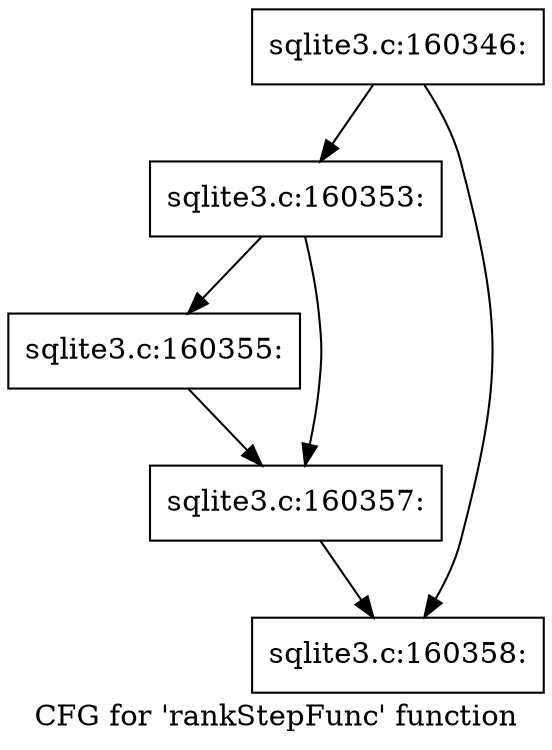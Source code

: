 digraph "CFG for 'rankStepFunc' function" {
	label="CFG for 'rankStepFunc' function";

	Node0x55c0fa6dcd50 [shape=record,label="{sqlite3.c:160346:}"];
	Node0x55c0fa6dcd50 -> Node0x55c0fa6df7e0;
	Node0x55c0fa6dcd50 -> Node0x55c0fa6df830;
	Node0x55c0fa6df7e0 [shape=record,label="{sqlite3.c:160353:}"];
	Node0x55c0fa6df7e0 -> Node0x55c0fa6dfec0;
	Node0x55c0fa6df7e0 -> Node0x55c0fa6dff10;
	Node0x55c0fa6dfec0 [shape=record,label="{sqlite3.c:160355:}"];
	Node0x55c0fa6dfec0 -> Node0x55c0fa6dff10;
	Node0x55c0fa6dff10 [shape=record,label="{sqlite3.c:160357:}"];
	Node0x55c0fa6dff10 -> Node0x55c0fa6df830;
	Node0x55c0fa6df830 [shape=record,label="{sqlite3.c:160358:}"];
}
